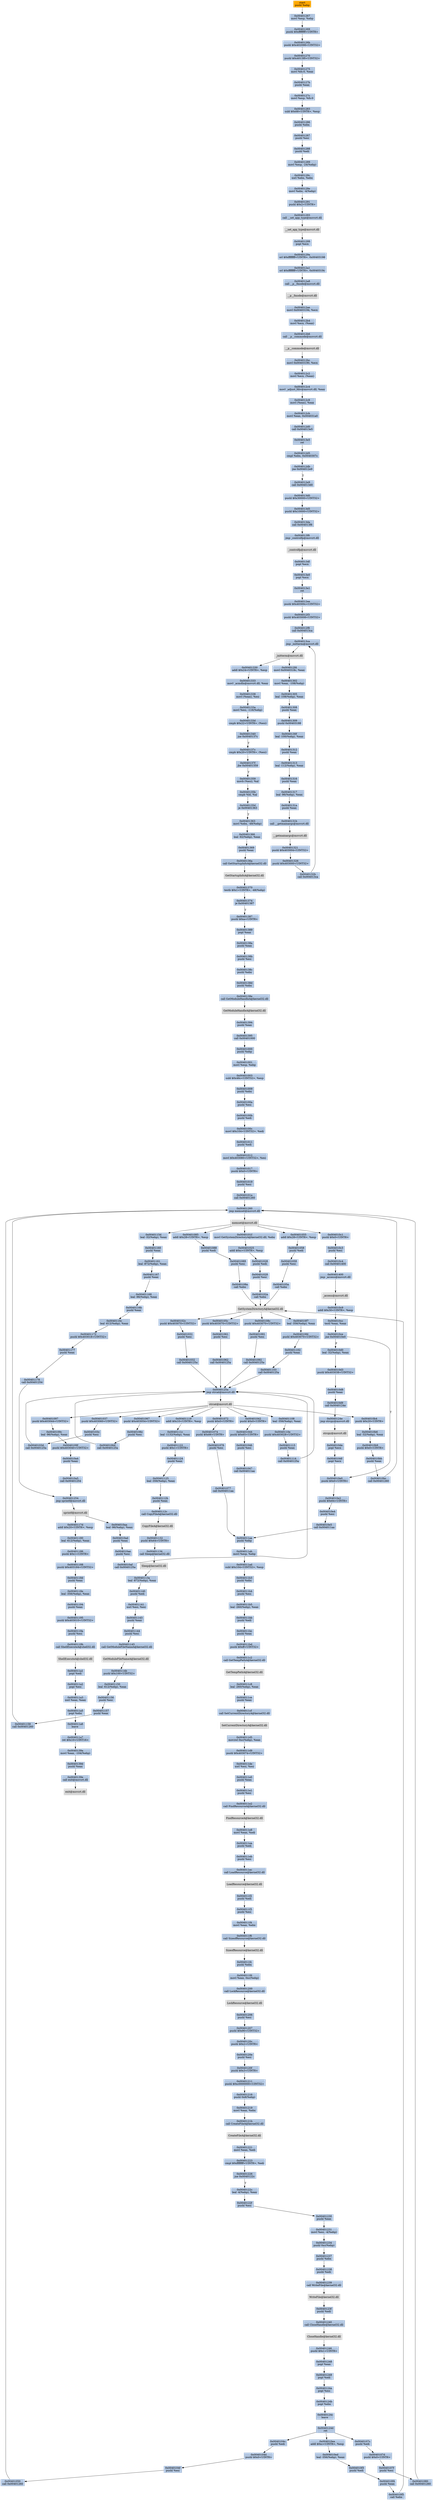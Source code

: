 digraph G {
node[shape=rectangle,style=filled,fillcolor=lightsteelblue,color=lightsteelblue]
bgcolor="transparent"
a0x00401266pushl_ebp[label="start\npushl %ebp",color="lightgrey",fillcolor="orange"];
a0x00401267movl_esp_ebp[label="0x00401267\nmovl %esp, %ebp"];
a0x00401269pushl_0xffffffffUINT8[label="0x00401269\npushl $0xffffffff<UINT8>"];
a0x0040126bpushl_0x402098UINT32[label="0x0040126b\npushl $0x402098<UINT32>"];
a0x00401270pushl_0x4013f0UINT32[label="0x00401270\npushl $0x4013f0<UINT32>"];
a0x00401275movl_fs_0_eax[label="0x00401275\nmovl %fs:0, %eax"];
a0x0040127bpushl_eax[label="0x0040127b\npushl %eax"];
a0x0040127cmovl_esp_fs_0[label="0x0040127c\nmovl %esp, %fs:0"];
a0x00401283subl_0x68UINT8_esp[label="0x00401283\nsubl $0x68<UINT8>, %esp"];
a0x00401286pushl_ebx[label="0x00401286\npushl %ebx"];
a0x00401287pushl_esi[label="0x00401287\npushl %esi"];
a0x00401288pushl_edi[label="0x00401288\npushl %edi"];
a0x00401289movl_esp__24ebp_[label="0x00401289\nmovl %esp, -24(%ebp)"];
a0x0040128cxorl_ebx_ebx[label="0x0040128c\nxorl %ebx, %ebx"];
a0x0040128emovl_ebx__4ebp_[label="0x0040128e\nmovl %ebx, -4(%ebp)"];
a0x00401291pushl_0x2UINT8[label="0x00401291\npushl $0x2<UINT8>"];
a0x00401293call___set_app_type_msvcrt_dll[label="0x00401293\ncall __set_app_type@msvcrt.dll"];
a__set_app_type_msvcrt_dll[label="__set_app_type@msvcrt.dll",color="lightgrey",fillcolor="lightgrey"];
a0x00401299popl_ecx[label="0x00401299\npopl %ecx"];
a0x0040129aorl_0xffffffffUINT8_0x00403198[label="0x0040129a\norl $0xffffffff<UINT8>, 0x00403198"];
a0x004012a1orl_0xffffffffUINT8_0x0040319c[label="0x004012a1\norl $0xffffffff<UINT8>, 0x0040319c"];
a0x004012a8call___p__fmode_msvcrt_dll[label="0x004012a8\ncall __p__fmode@msvcrt.dll"];
a__p__fmode_msvcrt_dll[label="__p__fmode@msvcrt.dll",color="lightgrey",fillcolor="lightgrey"];
a0x004012aemovl_0x00403194_ecx[label="0x004012ae\nmovl 0x00403194, %ecx"];
a0x004012b4movl_ecx_eax_[label="0x004012b4\nmovl %ecx, (%eax)"];
a0x004012b6call___p__commode_msvcrt_dll[label="0x004012b6\ncall __p__commode@msvcrt.dll"];
a__p__commode_msvcrt_dll[label="__p__commode@msvcrt.dll",color="lightgrey",fillcolor="lightgrey"];
a0x004012bcmovl_0x00403190_ecx[label="0x004012bc\nmovl 0x00403190, %ecx"];
a0x004012c2movl_ecx_eax_[label="0x004012c2\nmovl %ecx, (%eax)"];
a0x004012c4movl__adjust_fdiv_msvcrt_dll_eax[label="0x004012c4\nmovl _adjust_fdiv@msvcrt.dll, %eax"];
a0x004012c9movl_eax__eax[label="0x004012c9\nmovl (%eax), %eax"];
a0x004012cbmovl_eax_0x004031a0[label="0x004012cb\nmovl %eax, 0x004031a0"];
a0x004012d0call_0x004013e5[label="0x004012d0\ncall 0x004013e5"];
a0x004013e5ret[label="0x004013e5\nret"];
a0x004012d5cmpl_ebx_0x0040307c[label="0x004012d5\ncmpl %ebx, 0x0040307c"];
a0x004012dbjne_0x004012e9[label="0x004012db\njne 0x004012e9"];
a0x004012e9call_0x004013d0[label="0x004012e9\ncall 0x004013d0"];
a0x004013d0pushl_0x30000UINT32[label="0x004013d0\npushl $0x30000<UINT32>"];
a0x004013d5pushl_0x10000UINT32[label="0x004013d5\npushl $0x10000<UINT32>"];
a0x004013dacall_0x004013f6[label="0x004013da\ncall 0x004013f6"];
a0x004013f6jmp__controlfp_msvcrt_dll[label="0x004013f6\njmp _controlfp@msvcrt.dll"];
a_controlfp_msvcrt_dll[label="_controlfp@msvcrt.dll",color="lightgrey",fillcolor="lightgrey"];
a0x004013dfpopl_ecx[label="0x004013df\npopl %ecx"];
a0x004013e0popl_ecx[label="0x004013e0\npopl %ecx"];
a0x004013e1ret[label="0x004013e1\nret"];
a0x004012eepushl_0x40300cUINT32[label="0x004012ee\npushl $0x40300c<UINT32>"];
a0x004012f3pushl_0x403008UINT32[label="0x004012f3\npushl $0x403008<UINT32>"];
a0x004012f8call_0x004013ca[label="0x004012f8\ncall 0x004013ca"];
a0x004013cajmp__initterm_msvcrt_dll[label="0x004013ca\njmp _initterm@msvcrt.dll"];
a_initterm_msvcrt_dll[label="_initterm@msvcrt.dll",color="lightgrey",fillcolor="lightgrey"];
a0x004012fdmovl_0x0040318c_eax[label="0x004012fd\nmovl 0x0040318c, %eax"];
a0x00401302movl_eax__108ebp_[label="0x00401302\nmovl %eax, -108(%ebp)"];
a0x00401305leal__108ebp__eax[label="0x00401305\nleal -108(%ebp), %eax"];
a0x00401308pushl_eax[label="0x00401308\npushl %eax"];
a0x00401309pushl_0x00403188[label="0x00401309\npushl 0x00403188"];
a0x0040130fleal__100ebp__eax[label="0x0040130f\nleal -100(%ebp), %eax"];
a0x00401312pushl_eax[label="0x00401312\npushl %eax"];
a0x00401313leal__112ebp__eax[label="0x00401313\nleal -112(%ebp), %eax"];
a0x00401316pushl_eax[label="0x00401316\npushl %eax"];
a0x00401317leal__96ebp__eax[label="0x00401317\nleal -96(%ebp), %eax"];
a0x0040131apushl_eax[label="0x0040131a\npushl %eax"];
a0x0040131bcall___getmainargs_msvcrt_dll[label="0x0040131b\ncall __getmainargs@msvcrt.dll"];
a__getmainargs_msvcrt_dll[label="__getmainargs@msvcrt.dll",color="lightgrey",fillcolor="lightgrey"];
a0x00401321pushl_0x403004UINT32[label="0x00401321\npushl $0x403004<UINT32>"];
a0x00401326pushl_0x403000UINT32[label="0x00401326\npushl $0x403000<UINT32>"];
a0x0040132bcall_0x004013ca[label="0x0040132b\ncall 0x004013ca"];
a0x00401330addl_0x24UINT8_esp[label="0x00401330\naddl $0x24<UINT8>, %esp"];
a0x00401333movl__acmdln_msvcrt_dll_eax[label="0x00401333\nmovl _acmdln@msvcrt.dll, %eax"];
a0x00401338movl_eax__esi[label="0x00401338\nmovl (%eax), %esi"];
a0x0040133amovl_esi__116ebp_[label="0x0040133a\nmovl %esi, -116(%ebp)"];
a0x0040133dcmpb_0x22UINT8_esi_[label="0x0040133d\ncmpb $0x22<UINT8>, (%esi)"];
a0x00401340jne_0x0040137c[label="0x00401340\njne 0x0040137c"];
a0x0040137ccmpb_0x20UINT8_esi_[label="0x0040137c\ncmpb $0x20<UINT8>, (%esi)"];
a0x0040137fjbe_0x00401359[label="0x0040137f\njbe 0x00401359"];
a0x00401359movb_esi__al[label="0x00401359\nmovb (%esi), %al"];
a0x0040135bcmpb_bl_al[label="0x0040135b\ncmpb %bl, %al"];
a0x0040135dje_0x00401363[label="0x0040135d\nje 0x00401363"];
a0x00401363movl_ebx__48ebp_[label="0x00401363\nmovl %ebx, -48(%ebp)"];
a0x00401366leal__92ebp__eax[label="0x00401366\nleal -92(%ebp), %eax"];
a0x00401369pushl_eax[label="0x00401369\npushl %eax"];
a0x0040136acall_GetStartupInfoA_kernel32_dll[label="0x0040136a\ncall GetStartupInfoA@kernel32.dll"];
GetStartupInfoA_kernel32_dll[label="GetStartupInfoA@kernel32.dll",color="lightgrey",fillcolor="lightgrey"];
a0x00401370testb_0x1UINT8__48ebp_[label="0x00401370\ntestb $0x1<UINT8>, -48(%ebp)"];
a0x00401374je_0x00401387[label="0x00401374\nje 0x00401387"];
a0x00401387pushl_0xaUINT8[label="0x00401387\npushl $0xa<UINT8>"];
a0x00401389popl_eax[label="0x00401389\npopl %eax"];
a0x0040138apushl_eax[label="0x0040138a\npushl %eax"];
a0x0040138bpushl_esi[label="0x0040138b\npushl %esi"];
a0x0040138cpushl_ebx[label="0x0040138c\npushl %ebx"];
a0x0040138dpushl_ebx[label="0x0040138d\npushl %ebx"];
a0x0040138ecall_GetModuleHandleA_kernel32_dll[label="0x0040138e\ncall GetModuleHandleA@kernel32.dll"];
GetModuleHandleA_kernel32_dll[label="GetModuleHandleA@kernel32.dll",color="lightgrey",fillcolor="lightgrey"];
a0x00401394pushl_eax[label="0x00401394\npushl %eax"];
a0x00401395call_0x00401000[label="0x00401395\ncall 0x00401000"];
a0x00401000pushl_ebp[label="0x00401000\npushl %ebp"];
a0x00401001movl_esp_ebp[label="0x00401001\nmovl %esp, %ebp"];
a0x00401003subl_0x46cUINT32_esp[label="0x00401003\nsubl $0x46c<UINT32>, %esp"];
a0x00401009pushl_ebx[label="0x00401009\npushl %ebx"];
a0x0040100apushl_esi[label="0x0040100a\npushl %esi"];
a0x0040100bpushl_edi[label="0x0040100b\npushl %edi"];
a0x0040100cmovl_0x104UINT32_edi[label="0x0040100c\nmovl $0x104<UINT32>, %edi"];
a0x00401011pushl_edi[label="0x00401011\npushl %edi"];
a0x00401012movl_0x403080UINT32_esi[label="0x00401012\nmovl $0x403080<UINT32>, %esi"];
a0x00401017pushl_0x0UINT8[label="0x00401017\npushl $0x0<UINT8>"];
a0x00401019pushl_esi[label="0x00401019\npushl %esi"];
a0x0040101acall_0x00401260[label="0x0040101a\ncall 0x00401260"];
a0x00401260jmp_memset_msvcrt_dll[label="0x00401260\njmp memset@msvcrt.dll"];
memset_msvcrt_dll[label="memset@msvcrt.dll",color="lightgrey",fillcolor="lightgrey"];
a0x0040101fmovl_GetSystemDirectoryA_kernel32_dll_ebx[label="0x0040101f\nmovl GetSystemDirectoryA@kernel32.dll, %ebx"];
a0x00401025addl_0xcUINT8_esp[label="0x00401025\naddl $0xc<UINT8>, %esp"];
a0x00401028pushl_edi[label="0x00401028\npushl %edi"];
a0x00401029pushl_esi[label="0x00401029\npushl %esi"];
a0x0040102acall_ebx[label="0x0040102a\ncall %ebx"];
GetSystemDirectoryA_kernel32_dll[label="GetSystemDirectoryA@kernel32.dll",color="lightgrey",fillcolor="lightgrey"];
a0x0040102cpushl_0x403070UINT32[label="0x0040102c\npushl $0x403070<UINT32>"];
a0x00401031pushl_esi[label="0x00401031\npushl %esi"];
a0x00401032call_0x0040125a[label="0x00401032\ncall 0x0040125a"];
a0x0040125ajmp_strcat_msvcrt_dll[label="0x0040125a\njmp strcat@msvcrt.dll"];
strcat_msvcrt_dll[label="strcat@msvcrt.dll",color="lightgrey",fillcolor="lightgrey"];
a0x00401037pushl_0x403060UINT32[label="0x00401037\npushl $0x403060<UINT32>"];
a0x0040103cpushl_esi[label="0x0040103c\npushl %esi"];
a0x0040103dcall_0x0040125a[label="0x0040103d\ncall 0x0040125a"];
a0x00401042pushl_0x0UINT8[label="0x00401042\npushl $0x0<UINT8>"];
a0x00401044pushl_0x65UINT8[label="0x00401044\npushl $0x65<UINT8>"];
a0x00401046pushl_esi[label="0x00401046\npushl %esi"];
a0x00401047call_0x004011aa[label="0x00401047\ncall 0x004011aa"];
a0x004011aapushl_ebp[label="0x004011aa\npushl %ebp"];
a0x004011abmovl_esp_ebp[label="0x004011ab\nmovl %esp, %ebp"];
a0x004011adsubl_0x104UINT32_esp[label="0x004011ad\nsubl $0x104<UINT32>, %esp"];
a0x004011b3pushl_ebx[label="0x004011b3\npushl %ebx"];
a0x004011b4pushl_esi[label="0x004011b4\npushl %esi"];
a0x004011b5leal__260ebp__eax[label="0x004011b5\nleal -260(%ebp), %eax"];
a0x004011bbpushl_edi[label="0x004011bb\npushl %edi"];
a0x004011bcpushl_eax[label="0x004011bc\npushl %eax"];
a0x004011bdpushl_0xffUINT32[label="0x004011bd\npushl $0xff<UINT32>"];
a0x004011c2call_GetTempPathA_kernel32_dll[label="0x004011c2\ncall GetTempPathA@kernel32.dll"];
GetTempPathA_kernel32_dll[label="GetTempPathA@kernel32.dll",color="lightgrey",fillcolor="lightgrey"];
a0x004011c8leal__260ebp__eax[label="0x004011c8\nleal -260(%ebp), %eax"];
a0x004011cepushl_eax[label="0x004011ce\npushl %eax"];
a0x004011cfcall_SetCurrentDirectoryA_kernel32_dll[label="0x004011cf\ncall SetCurrentDirectoryA@kernel32.dll"];
SetCurrentDirectoryA_kernel32_dll[label="SetCurrentDirectoryA@kernel32.dll",color="lightgrey",fillcolor="lightgrey"];
a0x004011d5movzwl_0xcebp__eax[label="0x004011d5\nmovzwl 0xc(%ebp), %eax"];
a0x004011d9pushl_0x403074UINT32[label="0x004011d9\npushl $0x403074<UINT32>"];
a0x004011dexorl_esi_esi[label="0x004011de\nxorl %esi, %esi"];
a0x004011e0pushl_eax[label="0x004011e0\npushl %eax"];
a0x004011e1pushl_esi[label="0x004011e1\npushl %esi"];
a0x004011e2call_FindResourceA_kernel32_dll[label="0x004011e2\ncall FindResourceA@kernel32.dll"];
FindResourceA_kernel32_dll[label="FindResourceA@kernel32.dll",color="lightgrey",fillcolor="lightgrey"];
a0x004011e8movl_eax_edi[label="0x004011e8\nmovl %eax, %edi"];
a0x004011eapushl_edi[label="0x004011ea\npushl %edi"];
a0x004011ebpushl_esi[label="0x004011eb\npushl %esi"];
a0x004011eccall_LoadResource_kernel32_dll[label="0x004011ec\ncall LoadResource@kernel32.dll"];
LoadResource_kernel32_dll[label="LoadResource@kernel32.dll",color="lightgrey",fillcolor="lightgrey"];
a0x004011f2pushl_edi[label="0x004011f2\npushl %edi"];
a0x004011f3pushl_esi[label="0x004011f3\npushl %esi"];
a0x004011f4movl_eax_ebx[label="0x004011f4\nmovl %eax, %ebx"];
a0x004011f6call_SizeofResource_kernel32_dll[label="0x004011f6\ncall SizeofResource@kernel32.dll"];
SizeofResource_kernel32_dll[label="SizeofResource@kernel32.dll",color="lightgrey",fillcolor="lightgrey"];
a0x004011fcpushl_ebx[label="0x004011fc\npushl %ebx"];
a0x004011fdmovl_eax_0xcebp_[label="0x004011fd\nmovl %eax, 0xc(%ebp)"];
a0x00401200call_LockResource_kernel32_dll[label="0x00401200\ncall LockResource@kernel32.dll"];
LockResource_kernel32_dll[label="LockResource@kernel32.dll",color="lightgrey",fillcolor="lightgrey"];
a0x00401206pushl_esi[label="0x00401206\npushl %esi"];
a0x00401207pushl_0x90UINT32[label="0x00401207\npushl $0x90<UINT32>"];
a0x0040120cpushl_0x2UINT8[label="0x0040120c\npushl $0x2<UINT8>"];
a0x0040120epushl_esi[label="0x0040120e\npushl %esi"];
a0x0040120fpushl_0x3UINT8[label="0x0040120f\npushl $0x3<UINT8>"];
a0x00401211pushl_0xc0000000UINT32[label="0x00401211\npushl $0xc0000000<UINT32>"];
a0x00401216pushl_0x8ebp_[label="0x00401216\npushl 0x8(%ebp)"];
a0x00401219movl_eax_ebx[label="0x00401219\nmovl %eax, %ebx"];
a0x0040121bcall_CreateFileA_kernel32_dll[label="0x0040121b\ncall CreateFileA@kernel32.dll"];
CreateFileA_kernel32_dll[label="CreateFileA@kernel32.dll",color="lightgrey",fillcolor="lightgrey"];
a0x00401221movl_eax_edi[label="0x00401221\nmovl %eax, %edi"];
a0x00401223cmpl_0xffffffffUINT8_edi[label="0x00401223\ncmpl $0xffffffff<UINT8>, %edi"];
a0x00401226jne_0x0040122c[label="0x00401226\njne 0x0040122c"];
a0x0040122cleal__4ebp__eax[label="0x0040122c\nleal -4(%ebp), %eax"];
a0x0040122fpushl_esi[label="0x0040122f\npushl %esi"];
a0x00401230pushl_eax[label="0x00401230\npushl %eax"];
a0x00401231movl_esi__4ebp_[label="0x00401231\nmovl %esi, -4(%ebp)"];
a0x00401234pushl_0xcebp_[label="0x00401234\npushl 0xc(%ebp)"];
a0x00401237pushl_ebx[label="0x00401237\npushl %ebx"];
a0x00401238pushl_edi[label="0x00401238\npushl %edi"];
a0x00401239call_WriteFile_kernel32_dll[label="0x00401239\ncall WriteFile@kernel32.dll"];
WriteFile_kernel32_dll[label="WriteFile@kernel32.dll",color="lightgrey",fillcolor="lightgrey"];
a0x0040123fpushl_edi[label="0x0040123f\npushl %edi"];
a0x00401240call_CloseHandle_kernel32_dll[label="0x00401240\ncall CloseHandle@kernel32.dll"];
CloseHandle_kernel32_dll[label="CloseHandle@kernel32.dll",color="lightgrey",fillcolor="lightgrey"];
a0x00401246pushl_0x1UINT8[label="0x00401246\npushl $0x1<UINT8>"];
a0x00401248popl_eax[label="0x00401248\npopl %eax"];
a0x00401249popl_edi[label="0x00401249\npopl %edi"];
a0x0040124apopl_esi[label="0x0040124a\npopl %esi"];
a0x0040124bpopl_ebx[label="0x0040124b\npopl %ebx"];
a0x0040124cleave_[label="0x0040124c\nleave "];
a0x0040124dret[label="0x0040124d\nret"];
a0x0040104cpushl_edi[label="0x0040104c\npushl %edi"];
a0x0040104dpushl_0x0UINT8[label="0x0040104d\npushl $0x0<UINT8>"];
a0x0040104fpushl_esi[label="0x0040104f\npushl %esi"];
a0x00401050call_0x00401260[label="0x00401050\ncall 0x00401260"];
a0x00401055addl_0x28UINT8_esp[label="0x00401055\naddl $0x28<UINT8>, %esp"];
a0x00401058pushl_edi[label="0x00401058\npushl %edi"];
a0x00401059pushl_esi[label="0x00401059\npushl %esi"];
a0x0040105acall_ebx[label="0x0040105a\ncall %ebx"];
a0x0040105cpushl_0x403070UINT32[label="0x0040105c\npushl $0x403070<UINT32>"];
a0x00401061pushl_esi[label="0x00401061\npushl %esi"];
a0x00401062call_0x0040125a[label="0x00401062\ncall 0x0040125a"];
a0x00401067pushl_0x403054UINT32[label="0x00401067\npushl $0x403054<UINT32>"];
a0x0040106cpushl_esi[label="0x0040106c\npushl %esi"];
a0x0040106dcall_0x0040125a[label="0x0040106d\ncall 0x0040125a"];
a0x00401072pushl_0x0UINT8[label="0x00401072\npushl $0x0<UINT8>"];
a0x00401074pushl_0x66UINT8[label="0x00401074\npushl $0x66<UINT8>"];
a0x00401076pushl_esi[label="0x00401076\npushl %esi"];
a0x00401077call_0x004011aa[label="0x00401077\ncall 0x004011aa"];
a0x0040107cpushl_edi[label="0x0040107c\npushl %edi"];
a0x0040107dpushl_0x0UINT8[label="0x0040107d\npushl $0x0<UINT8>"];
a0x0040107fpushl_esi[label="0x0040107f\npushl %esi"];
a0x00401080call_0x00401260[label="0x00401080\ncall 0x00401260"];
a0x00401085addl_0x28UINT8_esp[label="0x00401085\naddl $0x28<UINT8>, %esp"];
a0x00401088pushl_edi[label="0x00401088\npushl %edi"];
a0x00401089pushl_esi[label="0x00401089\npushl %esi"];
a0x0040108acall_ebx[label="0x0040108a\ncall %ebx"];
a0x0040108cpushl_0x403070UINT32[label="0x0040108c\npushl $0x403070<UINT32>"];
a0x00401091pushl_esi[label="0x00401091\npushl %esi"];
a0x00401092call_0x0040125a[label="0x00401092\ncall 0x0040125a"];
a0x00401097pushl_0x403044UINT32[label="0x00401097\npushl $0x403044<UINT32>"];
a0x0040109cleal__96ebp__eax[label="0x0040109c\nleal -96(%ebp), %eax"];
a0x0040109fpushl_0x403040UINT32[label="0x0040109f\npushl $0x403040<UINT32>"];
a0x004010a4pushl_eax[label="0x004010a4\npushl %eax"];
a0x004010a5call_0x00401254[label="0x004010a5\ncall 0x00401254"];
a0x00401254jmp_sprintf_msvcrt_dll[label="0x00401254\njmp sprintf@msvcrt.dll"];
sprintf_msvcrt_dll[label="sprintf@msvcrt.dll",color="lightgrey",fillcolor="lightgrey"];
a0x004010aaleal__96ebp__eax[label="0x004010aa\nleal -96(%ebp), %eax"];
a0x004010adpushl_eax[label="0x004010ad\npushl %eax"];
a0x004010aepushl_esi[label="0x004010ae\npushl %esi"];
a0x004010afcall_0x0040125a[label="0x004010af\ncall 0x0040125a"];
a0x004010b4pushl_0x20UINT8[label="0x004010b4\npushl $0x20<UINT8>"];
a0x004010b6leal__32ebp__eax[label="0x004010b6\nleal -32(%ebp), %eax"];
a0x004010b9pushl_0x0UINT8[label="0x004010b9\npushl $0x0<UINT8>"];
a0x004010bbpushl_eax[label="0x004010bb\npushl %eax"];
a0x004010bccall_0x00401260[label="0x004010bc\ncall 0x00401260"];
a0x004010c1pushl_0x0UINT8[label="0x004010c1\npushl $0x0<UINT8>"];
a0x004010c3pushl_esi[label="0x004010c3\npushl %esi"];
a0x004010c4call_0x00401400[label="0x004010c4\ncall 0x00401400"];
a0x00401400jmp__access_msvcrt_dll[label="0x00401400\njmp _access@msvcrt.dll"];
a_access_msvcrt_dll[label="_access@msvcrt.dll",color="lightgrey",fillcolor="lightgrey"];
a0x004010c9addl_0x30UINT8_esp[label="0x004010c9\naddl $0x30<UINT8>, %esp"];
a0x004010cctestl_eax_eax[label="0x004010cc\ntestl %eax, %eax"];
a0x004010cejne_0x004010e0[label="0x004010ce\njne 0x004010e0"];
a0x004010d0leal__32ebp__eax[label="0x004010d0\nleal -32(%ebp), %eax"];
a0x004010e0pushl_0x0UINT8[label="0x004010e0\npushl $0x0<UINT8>"];
a0x004010e2pushl_0x64UINT8[label="0x004010e2\npushl $0x64<UINT8>"];
a0x004010e4pushl_esi[label="0x004010e4\npushl %esi"];
a0x004010e5call_0x004011aa[label="0x004010e5\ncall 0x004011aa"];
a0x004010eaaddl_0xcUINT8_esp[label="0x004010ea\naddl $0xc<UINT8>, %esp"];
a0x004010edleal__356ebp__eax[label="0x004010ed\nleal -356(%ebp), %eax"];
a0x004010f3pushl_edi[label="0x004010f3\npushl %edi"];
a0x004010f4pushl_eax[label="0x004010f4\npushl %eax"];
a0x004010f5call_ebx[label="0x004010f5\ncall %ebx"];
a0x004010f7leal__356ebp__eax[label="0x004010f7\nleal -356(%ebp), %eax"];
a0x004010fdpushl_0x403070UINT32[label="0x004010fd\npushl $0x403070<UINT32>"];
a0x00401102pushl_eax[label="0x00401102\npushl %eax"];
a0x00401103call_0x0040125a[label="0x00401103\ncall 0x0040125a"];
a0x00401108leal__356ebp__eax[label="0x00401108\nleal -356(%ebp), %eax"];
a0x0040110epushl_0x403028UINT32[label="0x0040110e\npushl $0x403028<UINT32>"];
a0x00401113pushl_eax[label="0x00401113\npushl %eax"];
a0x00401114call_0x0040125a[label="0x00401114\ncall 0x0040125a"];
a0x00401119addl_0x10UINT8_esp[label="0x00401119\naddl $0x10<UINT8>, %esp"];
a0x0040111cleal__1132ebp__eax[label="0x0040111c\nleal -1132(%ebp), %eax"];
a0x00401122pushl_0x1UINT8[label="0x00401122\npushl $0x1<UINT8>"];
a0x00401124pushl_eax[label="0x00401124\npushl %eax"];
a0x00401125leal__356ebp__eax[label="0x00401125\nleal -356(%ebp), %eax"];
a0x0040112bpushl_eax[label="0x0040112b\npushl %eax"];
a0x0040112ccall_CopyFileA_kernel32_dll[label="0x0040112c\ncall CopyFileA@kernel32.dll"];
CopyFileA_kernel32_dll[label="CopyFileA@kernel32.dll",color="lightgrey",fillcolor="lightgrey"];
a0x00401132pushl_0x64UINT8[label="0x00401132\npushl $0x64<UINT8>"];
a0x00401134call_Sleep_kernel32_dll[label="0x00401134\ncall Sleep@kernel32.dll"];
Sleep_kernel32_dll[label="Sleep@kernel32.dll",color="lightgrey",fillcolor="lightgrey"];
a0x0040113aleal__872ebp__eax[label="0x0040113a\nleal -872(%ebp), %eax"];
a0x00401140pushl_edi[label="0x00401140\npushl %edi"];
a0x00401141xorl_esi_esi[label="0x00401141\nxorl %esi, %esi"];
a0x00401143pushl_eax[label="0x00401143\npushl %eax"];
a0x00401144pushl_esi[label="0x00401144\npushl %esi"];
a0x00401145call_GetModuleFileNameA_kernel32_dll[label="0x00401145\ncall GetModuleFileNameA@kernel32.dll"];
GetModuleFileNameA_kernel32_dll[label="GetModuleFileNameA@kernel32.dll",color="lightgrey",fillcolor="lightgrey"];
a0x0040114bpushl_0x100UINT32[label="0x0040114b\npushl $0x100<UINT32>"];
a0x00401150leal__612ebp__eax[label="0x00401150\nleal -612(%ebp), %eax"];
a0x00401156pushl_esi[label="0x00401156\npushl %esi"];
a0x00401157pushl_eax[label="0x00401157\npushl %eax"];
a0x00401158call_0x00401260[label="0x00401158\ncall 0x00401260"];
a0x0040115dleal__32ebp__eax[label="0x0040115d\nleal -32(%ebp), %eax"];
a0x00401160pushl_eax[label="0x00401160\npushl %eax"];
a0x00401161leal__872ebp__eax[label="0x00401161\nleal -872(%ebp), %eax"];
a0x00401167pushl_eax[label="0x00401167\npushl %eax"];
a0x00401168leal__96ebp__eax[label="0x00401168\nleal -96(%ebp), %eax"];
a0x0040116bpushl_eax[label="0x0040116b\npushl %eax"];
a0x0040116cleal__612ebp__eax[label="0x0040116c\nleal -612(%ebp), %eax"];
a0x00401172pushl_0x403018UINT32[label="0x00401172\npushl $0x403018<UINT32>"];
a0x00401177pushl_eax[label="0x00401177\npushl %eax"];
a0x00401178call_0x00401254[label="0x00401178\ncall 0x00401254"];
a0x0040117daddl_0x20UINT8_esp[label="0x0040117d\naddl $0x20<UINT8>, %esp"];
a0x00401180leal__612ebp__eax[label="0x00401180\nleal -612(%ebp), %eax"];
a0x00401186pushl_0x1UINT8[label="0x00401186\npushl $0x1<UINT8>"];
a0x00401188pushl_0x403184UINT32[label="0x00401188\npushl $0x403184<UINT32>"];
a0x0040118dpushl_eax[label="0x0040118d\npushl %eax"];
a0x0040118eleal__356ebp__eax[label="0x0040118e\nleal -356(%ebp), %eax"];
a0x00401194pushl_eax[label="0x00401194\npushl %eax"];
a0x00401195pushl_0x403010UINT32[label="0x00401195\npushl $0x403010<UINT32>"];
a0x0040119apushl_esi[label="0x0040119a\npushl %esi"];
a0x0040119bcall_ShellExecuteA_shell32_dll[label="0x0040119b\ncall ShellExecuteA@shell32.dll"];
ShellExecuteA_shell32_dll[label="ShellExecuteA@shell32.dll",color="lightgrey",fillcolor="lightgrey"];
a0x004011a1popl_edi[label="0x004011a1\npopl %edi"];
a0x004011a2popl_esi[label="0x004011a2\npopl %esi"];
a0x004011a3xorl_eax_eax[label="0x004011a3\nxorl %eax, %eax"];
a0x004011a5popl_ebx[label="0x004011a5\npopl %ebx"];
a0x004011a6leave_[label="0x004011a6\nleave "];
a0x004011a7ret_0x10UINT16[label="0x004011a7\nret $0x10<UINT16>"];
a0x0040139amovl_eax__104ebp_[label="0x0040139a\nmovl %eax, -104(%ebp)"];
a0x0040139dpushl_eax[label="0x0040139d\npushl %eax"];
a0x0040139ecall_exit_msvcrt_dll[label="0x0040139e\ncall exit@msvcrt.dll"];
exit_msvcrt_dll[label="exit@msvcrt.dll",color="lightgrey",fillcolor="lightgrey"];
a0x004010d3pushl_0x403038UINT32[label="0x004010d3\npushl $0x403038<UINT32>"];
a0x004010d8pushl_eax[label="0x004010d8\npushl %eax"];
a0x004010d9call_0x0040124e[label="0x004010d9\ncall 0x0040124e"];
a0x0040124ejmp_strcpy_msvcrt_dll[label="0x0040124e\njmp strcpy@msvcrt.dll"];
strcpy_msvcrt_dll[label="strcpy@msvcrt.dll",color="lightgrey",fillcolor="lightgrey"];
a0x004010depopl_ecx[label="0x004010de\npopl %ecx"];
a0x004010dfpopl_ecx[label="0x004010df\npopl %ecx"];
a0x00401266pushl_ebp -> a0x00401267movl_esp_ebp [color="#000000"];
a0x00401267movl_esp_ebp -> a0x00401269pushl_0xffffffffUINT8 [color="#000000"];
a0x00401269pushl_0xffffffffUINT8 -> a0x0040126bpushl_0x402098UINT32 [color="#000000"];
a0x0040126bpushl_0x402098UINT32 -> a0x00401270pushl_0x4013f0UINT32 [color="#000000"];
a0x00401270pushl_0x4013f0UINT32 -> a0x00401275movl_fs_0_eax [color="#000000"];
a0x00401275movl_fs_0_eax -> a0x0040127bpushl_eax [color="#000000"];
a0x0040127bpushl_eax -> a0x0040127cmovl_esp_fs_0 [color="#000000"];
a0x0040127cmovl_esp_fs_0 -> a0x00401283subl_0x68UINT8_esp [color="#000000"];
a0x00401283subl_0x68UINT8_esp -> a0x00401286pushl_ebx [color="#000000"];
a0x00401286pushl_ebx -> a0x00401287pushl_esi [color="#000000"];
a0x00401287pushl_esi -> a0x00401288pushl_edi [color="#000000"];
a0x00401288pushl_edi -> a0x00401289movl_esp__24ebp_ [color="#000000"];
a0x00401289movl_esp__24ebp_ -> a0x0040128cxorl_ebx_ebx [color="#000000"];
a0x0040128cxorl_ebx_ebx -> a0x0040128emovl_ebx__4ebp_ [color="#000000"];
a0x0040128emovl_ebx__4ebp_ -> a0x00401291pushl_0x2UINT8 [color="#000000"];
a0x00401291pushl_0x2UINT8 -> a0x00401293call___set_app_type_msvcrt_dll [color="#000000"];
a0x00401293call___set_app_type_msvcrt_dll -> a__set_app_type_msvcrt_dll [color="#000000"];
a__set_app_type_msvcrt_dll -> a0x00401299popl_ecx [color="#000000"];
a0x00401299popl_ecx -> a0x0040129aorl_0xffffffffUINT8_0x00403198 [color="#000000"];
a0x0040129aorl_0xffffffffUINT8_0x00403198 -> a0x004012a1orl_0xffffffffUINT8_0x0040319c [color="#000000"];
a0x004012a1orl_0xffffffffUINT8_0x0040319c -> a0x004012a8call___p__fmode_msvcrt_dll [color="#000000"];
a0x004012a8call___p__fmode_msvcrt_dll -> a__p__fmode_msvcrt_dll [color="#000000"];
a__p__fmode_msvcrt_dll -> a0x004012aemovl_0x00403194_ecx [color="#000000"];
a0x004012aemovl_0x00403194_ecx -> a0x004012b4movl_ecx_eax_ [color="#000000"];
a0x004012b4movl_ecx_eax_ -> a0x004012b6call___p__commode_msvcrt_dll [color="#000000"];
a0x004012b6call___p__commode_msvcrt_dll -> a__p__commode_msvcrt_dll [color="#000000"];
a__p__commode_msvcrt_dll -> a0x004012bcmovl_0x00403190_ecx [color="#000000"];
a0x004012bcmovl_0x00403190_ecx -> a0x004012c2movl_ecx_eax_ [color="#000000"];
a0x004012c2movl_ecx_eax_ -> a0x004012c4movl__adjust_fdiv_msvcrt_dll_eax [color="#000000"];
a0x004012c4movl__adjust_fdiv_msvcrt_dll_eax -> a0x004012c9movl_eax__eax [color="#000000"];
a0x004012c9movl_eax__eax -> a0x004012cbmovl_eax_0x004031a0 [color="#000000"];
a0x004012cbmovl_eax_0x004031a0 -> a0x004012d0call_0x004013e5 [color="#000000"];
a0x004012d0call_0x004013e5 -> a0x004013e5ret [color="#000000"];
a0x004013e5ret -> a0x004012d5cmpl_ebx_0x0040307c [color="#000000"];
a0x004012d5cmpl_ebx_0x0040307c -> a0x004012dbjne_0x004012e9 [color="#000000"];
a0x004012dbjne_0x004012e9 -> a0x004012e9call_0x004013d0 [color="#000000",label="T"];
a0x004012e9call_0x004013d0 -> a0x004013d0pushl_0x30000UINT32 [color="#000000"];
a0x004013d0pushl_0x30000UINT32 -> a0x004013d5pushl_0x10000UINT32 [color="#000000"];
a0x004013d5pushl_0x10000UINT32 -> a0x004013dacall_0x004013f6 [color="#000000"];
a0x004013dacall_0x004013f6 -> a0x004013f6jmp__controlfp_msvcrt_dll [color="#000000"];
a0x004013f6jmp__controlfp_msvcrt_dll -> a_controlfp_msvcrt_dll [color="#000000"];
a_controlfp_msvcrt_dll -> a0x004013dfpopl_ecx [color="#000000"];
a0x004013dfpopl_ecx -> a0x004013e0popl_ecx [color="#000000"];
a0x004013e0popl_ecx -> a0x004013e1ret [color="#000000"];
a0x004013e1ret -> a0x004012eepushl_0x40300cUINT32 [color="#000000"];
a0x004012eepushl_0x40300cUINT32 -> a0x004012f3pushl_0x403008UINT32 [color="#000000"];
a0x004012f3pushl_0x403008UINT32 -> a0x004012f8call_0x004013ca [color="#000000"];
a0x004012f8call_0x004013ca -> a0x004013cajmp__initterm_msvcrt_dll [color="#000000"];
a0x004013cajmp__initterm_msvcrt_dll -> a_initterm_msvcrt_dll [color="#000000"];
a_initterm_msvcrt_dll -> a0x004012fdmovl_0x0040318c_eax [color="#000000"];
a0x004012fdmovl_0x0040318c_eax -> a0x00401302movl_eax__108ebp_ [color="#000000"];
a0x00401302movl_eax__108ebp_ -> a0x00401305leal__108ebp__eax [color="#000000"];
a0x00401305leal__108ebp__eax -> a0x00401308pushl_eax [color="#000000"];
a0x00401308pushl_eax -> a0x00401309pushl_0x00403188 [color="#000000"];
a0x00401309pushl_0x00403188 -> a0x0040130fleal__100ebp__eax [color="#000000"];
a0x0040130fleal__100ebp__eax -> a0x00401312pushl_eax [color="#000000"];
a0x00401312pushl_eax -> a0x00401313leal__112ebp__eax [color="#000000"];
a0x00401313leal__112ebp__eax -> a0x00401316pushl_eax [color="#000000"];
a0x00401316pushl_eax -> a0x00401317leal__96ebp__eax [color="#000000"];
a0x00401317leal__96ebp__eax -> a0x0040131apushl_eax [color="#000000"];
a0x0040131apushl_eax -> a0x0040131bcall___getmainargs_msvcrt_dll [color="#000000"];
a0x0040131bcall___getmainargs_msvcrt_dll -> a__getmainargs_msvcrt_dll [color="#000000"];
a__getmainargs_msvcrt_dll -> a0x00401321pushl_0x403004UINT32 [color="#000000"];
a0x00401321pushl_0x403004UINT32 -> a0x00401326pushl_0x403000UINT32 [color="#000000"];
a0x00401326pushl_0x403000UINT32 -> a0x0040132bcall_0x004013ca [color="#000000"];
a0x0040132bcall_0x004013ca -> a0x004013cajmp__initterm_msvcrt_dll [color="#000000"];
a_initterm_msvcrt_dll -> a0x00401330addl_0x24UINT8_esp [color="#000000"];
a0x00401330addl_0x24UINT8_esp -> a0x00401333movl__acmdln_msvcrt_dll_eax [color="#000000"];
a0x00401333movl__acmdln_msvcrt_dll_eax -> a0x00401338movl_eax__esi [color="#000000"];
a0x00401338movl_eax__esi -> a0x0040133amovl_esi__116ebp_ [color="#000000"];
a0x0040133amovl_esi__116ebp_ -> a0x0040133dcmpb_0x22UINT8_esi_ [color="#000000"];
a0x0040133dcmpb_0x22UINT8_esi_ -> a0x00401340jne_0x0040137c [color="#000000"];
a0x00401340jne_0x0040137c -> a0x0040137ccmpb_0x20UINT8_esi_ [color="#000000",label="T"];
a0x0040137ccmpb_0x20UINT8_esi_ -> a0x0040137fjbe_0x00401359 [color="#000000"];
a0x0040137fjbe_0x00401359 -> a0x00401359movb_esi__al [color="#000000",label="T"];
a0x00401359movb_esi__al -> a0x0040135bcmpb_bl_al [color="#000000"];
a0x0040135bcmpb_bl_al -> a0x0040135dje_0x00401363 [color="#000000"];
a0x0040135dje_0x00401363 -> a0x00401363movl_ebx__48ebp_ [color="#000000",label="T"];
a0x00401363movl_ebx__48ebp_ -> a0x00401366leal__92ebp__eax [color="#000000"];
a0x00401366leal__92ebp__eax -> a0x00401369pushl_eax [color="#000000"];
a0x00401369pushl_eax -> a0x0040136acall_GetStartupInfoA_kernel32_dll [color="#000000"];
a0x0040136acall_GetStartupInfoA_kernel32_dll -> GetStartupInfoA_kernel32_dll [color="#000000"];
GetStartupInfoA_kernel32_dll -> a0x00401370testb_0x1UINT8__48ebp_ [color="#000000"];
a0x00401370testb_0x1UINT8__48ebp_ -> a0x00401374je_0x00401387 [color="#000000"];
a0x00401374je_0x00401387 -> a0x00401387pushl_0xaUINT8 [color="#000000",label="T"];
a0x00401387pushl_0xaUINT8 -> a0x00401389popl_eax [color="#000000"];
a0x00401389popl_eax -> a0x0040138apushl_eax [color="#000000"];
a0x0040138apushl_eax -> a0x0040138bpushl_esi [color="#000000"];
a0x0040138bpushl_esi -> a0x0040138cpushl_ebx [color="#000000"];
a0x0040138cpushl_ebx -> a0x0040138dpushl_ebx [color="#000000"];
a0x0040138dpushl_ebx -> a0x0040138ecall_GetModuleHandleA_kernel32_dll [color="#000000"];
a0x0040138ecall_GetModuleHandleA_kernel32_dll -> GetModuleHandleA_kernel32_dll [color="#000000"];
GetModuleHandleA_kernel32_dll -> a0x00401394pushl_eax [color="#000000"];
a0x00401394pushl_eax -> a0x00401395call_0x00401000 [color="#000000"];
a0x00401395call_0x00401000 -> a0x00401000pushl_ebp [color="#000000"];
a0x00401000pushl_ebp -> a0x00401001movl_esp_ebp [color="#000000"];
a0x00401001movl_esp_ebp -> a0x00401003subl_0x46cUINT32_esp [color="#000000"];
a0x00401003subl_0x46cUINT32_esp -> a0x00401009pushl_ebx [color="#000000"];
a0x00401009pushl_ebx -> a0x0040100apushl_esi [color="#000000"];
a0x0040100apushl_esi -> a0x0040100bpushl_edi [color="#000000"];
a0x0040100bpushl_edi -> a0x0040100cmovl_0x104UINT32_edi [color="#000000"];
a0x0040100cmovl_0x104UINT32_edi -> a0x00401011pushl_edi [color="#000000"];
a0x00401011pushl_edi -> a0x00401012movl_0x403080UINT32_esi [color="#000000"];
a0x00401012movl_0x403080UINT32_esi -> a0x00401017pushl_0x0UINT8 [color="#000000"];
a0x00401017pushl_0x0UINT8 -> a0x00401019pushl_esi [color="#000000"];
a0x00401019pushl_esi -> a0x0040101acall_0x00401260 [color="#000000"];
a0x0040101acall_0x00401260 -> a0x00401260jmp_memset_msvcrt_dll [color="#000000"];
a0x00401260jmp_memset_msvcrt_dll -> memset_msvcrt_dll [color="#000000"];
memset_msvcrt_dll -> a0x0040101fmovl_GetSystemDirectoryA_kernel32_dll_ebx [color="#000000"];
a0x0040101fmovl_GetSystemDirectoryA_kernel32_dll_ebx -> a0x00401025addl_0xcUINT8_esp [color="#000000"];
a0x00401025addl_0xcUINT8_esp -> a0x00401028pushl_edi [color="#000000"];
a0x00401028pushl_edi -> a0x00401029pushl_esi [color="#000000"];
a0x00401029pushl_esi -> a0x0040102acall_ebx [color="#000000"];
a0x0040102acall_ebx -> GetSystemDirectoryA_kernel32_dll [color="#000000"];
GetSystemDirectoryA_kernel32_dll -> a0x0040102cpushl_0x403070UINT32 [color="#000000"];
a0x0040102cpushl_0x403070UINT32 -> a0x00401031pushl_esi [color="#000000"];
a0x00401031pushl_esi -> a0x00401032call_0x0040125a [color="#000000"];
a0x00401032call_0x0040125a -> a0x0040125ajmp_strcat_msvcrt_dll [color="#000000"];
a0x0040125ajmp_strcat_msvcrt_dll -> strcat_msvcrt_dll [color="#000000"];
strcat_msvcrt_dll -> a0x00401037pushl_0x403060UINT32 [color="#000000"];
a0x00401037pushl_0x403060UINT32 -> a0x0040103cpushl_esi [color="#000000"];
a0x0040103cpushl_esi -> a0x0040103dcall_0x0040125a [color="#000000"];
a0x0040103dcall_0x0040125a -> a0x0040125ajmp_strcat_msvcrt_dll [color="#000000"];
strcat_msvcrt_dll -> a0x00401042pushl_0x0UINT8 [color="#000000"];
a0x00401042pushl_0x0UINT8 -> a0x00401044pushl_0x65UINT8 [color="#000000"];
a0x00401044pushl_0x65UINT8 -> a0x00401046pushl_esi [color="#000000"];
a0x00401046pushl_esi -> a0x00401047call_0x004011aa [color="#000000"];
a0x00401047call_0x004011aa -> a0x004011aapushl_ebp [color="#000000"];
a0x004011aapushl_ebp -> a0x004011abmovl_esp_ebp [color="#000000"];
a0x004011abmovl_esp_ebp -> a0x004011adsubl_0x104UINT32_esp [color="#000000"];
a0x004011adsubl_0x104UINT32_esp -> a0x004011b3pushl_ebx [color="#000000"];
a0x004011b3pushl_ebx -> a0x004011b4pushl_esi [color="#000000"];
a0x004011b4pushl_esi -> a0x004011b5leal__260ebp__eax [color="#000000"];
a0x004011b5leal__260ebp__eax -> a0x004011bbpushl_edi [color="#000000"];
a0x004011bbpushl_edi -> a0x004011bcpushl_eax [color="#000000"];
a0x004011bcpushl_eax -> a0x004011bdpushl_0xffUINT32 [color="#000000"];
a0x004011bdpushl_0xffUINT32 -> a0x004011c2call_GetTempPathA_kernel32_dll [color="#000000"];
a0x004011c2call_GetTempPathA_kernel32_dll -> GetTempPathA_kernel32_dll [color="#000000"];
GetTempPathA_kernel32_dll -> a0x004011c8leal__260ebp__eax [color="#000000"];
a0x004011c8leal__260ebp__eax -> a0x004011cepushl_eax [color="#000000"];
a0x004011cepushl_eax -> a0x004011cfcall_SetCurrentDirectoryA_kernel32_dll [color="#000000"];
a0x004011cfcall_SetCurrentDirectoryA_kernel32_dll -> SetCurrentDirectoryA_kernel32_dll [color="#000000"];
SetCurrentDirectoryA_kernel32_dll -> a0x004011d5movzwl_0xcebp__eax [color="#000000"];
a0x004011d5movzwl_0xcebp__eax -> a0x004011d9pushl_0x403074UINT32 [color="#000000"];
a0x004011d9pushl_0x403074UINT32 -> a0x004011dexorl_esi_esi [color="#000000"];
a0x004011dexorl_esi_esi -> a0x004011e0pushl_eax [color="#000000"];
a0x004011e0pushl_eax -> a0x004011e1pushl_esi [color="#000000"];
a0x004011e1pushl_esi -> a0x004011e2call_FindResourceA_kernel32_dll [color="#000000"];
a0x004011e2call_FindResourceA_kernel32_dll -> FindResourceA_kernel32_dll [color="#000000"];
FindResourceA_kernel32_dll -> a0x004011e8movl_eax_edi [color="#000000"];
a0x004011e8movl_eax_edi -> a0x004011eapushl_edi [color="#000000"];
a0x004011eapushl_edi -> a0x004011ebpushl_esi [color="#000000"];
a0x004011ebpushl_esi -> a0x004011eccall_LoadResource_kernel32_dll [color="#000000"];
a0x004011eccall_LoadResource_kernel32_dll -> LoadResource_kernel32_dll [color="#000000"];
LoadResource_kernel32_dll -> a0x004011f2pushl_edi [color="#000000"];
a0x004011f2pushl_edi -> a0x004011f3pushl_esi [color="#000000"];
a0x004011f3pushl_esi -> a0x004011f4movl_eax_ebx [color="#000000"];
a0x004011f4movl_eax_ebx -> a0x004011f6call_SizeofResource_kernel32_dll [color="#000000"];
a0x004011f6call_SizeofResource_kernel32_dll -> SizeofResource_kernel32_dll [color="#000000"];
SizeofResource_kernel32_dll -> a0x004011fcpushl_ebx [color="#000000"];
a0x004011fcpushl_ebx -> a0x004011fdmovl_eax_0xcebp_ [color="#000000"];
a0x004011fdmovl_eax_0xcebp_ -> a0x00401200call_LockResource_kernel32_dll [color="#000000"];
a0x00401200call_LockResource_kernel32_dll -> LockResource_kernel32_dll [color="#000000"];
LockResource_kernel32_dll -> a0x00401206pushl_esi [color="#000000"];
a0x00401206pushl_esi -> a0x00401207pushl_0x90UINT32 [color="#000000"];
a0x00401207pushl_0x90UINT32 -> a0x0040120cpushl_0x2UINT8 [color="#000000"];
a0x0040120cpushl_0x2UINT8 -> a0x0040120epushl_esi [color="#000000"];
a0x0040120epushl_esi -> a0x0040120fpushl_0x3UINT8 [color="#000000"];
a0x0040120fpushl_0x3UINT8 -> a0x00401211pushl_0xc0000000UINT32 [color="#000000"];
a0x00401211pushl_0xc0000000UINT32 -> a0x00401216pushl_0x8ebp_ [color="#000000"];
a0x00401216pushl_0x8ebp_ -> a0x00401219movl_eax_ebx [color="#000000"];
a0x00401219movl_eax_ebx -> a0x0040121bcall_CreateFileA_kernel32_dll [color="#000000"];
a0x0040121bcall_CreateFileA_kernel32_dll -> CreateFileA_kernel32_dll [color="#000000"];
CreateFileA_kernel32_dll -> a0x00401221movl_eax_edi [color="#000000"];
a0x00401221movl_eax_edi -> a0x00401223cmpl_0xffffffffUINT8_edi [color="#000000"];
a0x00401223cmpl_0xffffffffUINT8_edi -> a0x00401226jne_0x0040122c [color="#000000"];
a0x00401226jne_0x0040122c -> a0x0040122cleal__4ebp__eax [color="#000000",label="T"];
a0x0040122cleal__4ebp__eax -> a0x0040122fpushl_esi [color="#000000"];
a0x0040122fpushl_esi -> a0x00401230pushl_eax [color="#000000"];
a0x00401230pushl_eax -> a0x00401231movl_esi__4ebp_ [color="#000000"];
a0x00401231movl_esi__4ebp_ -> a0x00401234pushl_0xcebp_ [color="#000000"];
a0x00401234pushl_0xcebp_ -> a0x00401237pushl_ebx [color="#000000"];
a0x00401237pushl_ebx -> a0x00401238pushl_edi [color="#000000"];
a0x00401238pushl_edi -> a0x00401239call_WriteFile_kernel32_dll [color="#000000"];
a0x00401239call_WriteFile_kernel32_dll -> WriteFile_kernel32_dll [color="#000000"];
WriteFile_kernel32_dll -> a0x0040123fpushl_edi [color="#000000"];
a0x0040123fpushl_edi -> a0x00401240call_CloseHandle_kernel32_dll [color="#000000"];
a0x00401240call_CloseHandle_kernel32_dll -> CloseHandle_kernel32_dll [color="#000000"];
CloseHandle_kernel32_dll -> a0x00401246pushl_0x1UINT8 [color="#000000"];
a0x00401246pushl_0x1UINT8 -> a0x00401248popl_eax [color="#000000"];
a0x00401248popl_eax -> a0x00401249popl_edi [color="#000000"];
a0x00401249popl_edi -> a0x0040124apopl_esi [color="#000000"];
a0x0040124apopl_esi -> a0x0040124bpopl_ebx [color="#000000"];
a0x0040124bpopl_ebx -> a0x0040124cleave_ [color="#000000"];
a0x0040124cleave_ -> a0x0040124dret [color="#000000"];
a0x0040124dret -> a0x0040104cpushl_edi [color="#000000"];
a0x0040104cpushl_edi -> a0x0040104dpushl_0x0UINT8 [color="#000000"];
a0x0040104dpushl_0x0UINT8 -> a0x0040104fpushl_esi [color="#000000"];
a0x0040104fpushl_esi -> a0x00401050call_0x00401260 [color="#000000"];
a0x00401050call_0x00401260 -> a0x00401260jmp_memset_msvcrt_dll [color="#000000"];
memset_msvcrt_dll -> a0x00401055addl_0x28UINT8_esp [color="#000000"];
a0x00401055addl_0x28UINT8_esp -> a0x00401058pushl_edi [color="#000000"];
a0x00401058pushl_edi -> a0x00401059pushl_esi [color="#000000"];
a0x00401059pushl_esi -> a0x0040105acall_ebx [color="#000000"];
a0x0040105acall_ebx -> GetSystemDirectoryA_kernel32_dll [color="#000000"];
GetSystemDirectoryA_kernel32_dll -> a0x0040105cpushl_0x403070UINT32 [color="#000000"];
a0x0040105cpushl_0x403070UINT32 -> a0x00401061pushl_esi [color="#000000"];
a0x00401061pushl_esi -> a0x00401062call_0x0040125a [color="#000000"];
a0x00401062call_0x0040125a -> a0x0040125ajmp_strcat_msvcrt_dll [color="#000000"];
strcat_msvcrt_dll -> a0x00401067pushl_0x403054UINT32 [color="#000000"];
a0x00401067pushl_0x403054UINT32 -> a0x0040106cpushl_esi [color="#000000"];
a0x0040106cpushl_esi -> a0x0040106dcall_0x0040125a [color="#000000"];
a0x0040106dcall_0x0040125a -> a0x0040125ajmp_strcat_msvcrt_dll [color="#000000"];
strcat_msvcrt_dll -> a0x00401072pushl_0x0UINT8 [color="#000000"];
a0x00401072pushl_0x0UINT8 -> a0x00401074pushl_0x66UINT8 [color="#000000"];
a0x00401074pushl_0x66UINT8 -> a0x00401076pushl_esi [color="#000000"];
a0x00401076pushl_esi -> a0x00401077call_0x004011aa [color="#000000"];
a0x00401077call_0x004011aa -> a0x004011aapushl_ebp [color="#000000"];
a0x0040124dret -> a0x0040107cpushl_edi [color="#000000"];
a0x0040107cpushl_edi -> a0x0040107dpushl_0x0UINT8 [color="#000000"];
a0x0040107dpushl_0x0UINT8 -> a0x0040107fpushl_esi [color="#000000"];
a0x0040107fpushl_esi -> a0x00401080call_0x00401260 [color="#000000"];
a0x00401080call_0x00401260 -> a0x00401260jmp_memset_msvcrt_dll [color="#000000"];
memset_msvcrt_dll -> a0x00401085addl_0x28UINT8_esp [color="#000000"];
a0x00401085addl_0x28UINT8_esp -> a0x00401088pushl_edi [color="#000000"];
a0x00401088pushl_edi -> a0x00401089pushl_esi [color="#000000"];
a0x00401089pushl_esi -> a0x0040108acall_ebx [color="#000000"];
a0x0040108acall_ebx -> GetSystemDirectoryA_kernel32_dll [color="#000000"];
GetSystemDirectoryA_kernel32_dll -> a0x0040108cpushl_0x403070UINT32 [color="#000000"];
a0x0040108cpushl_0x403070UINT32 -> a0x00401091pushl_esi [color="#000000"];
a0x00401091pushl_esi -> a0x00401092call_0x0040125a [color="#000000"];
a0x00401092call_0x0040125a -> a0x0040125ajmp_strcat_msvcrt_dll [color="#000000"];
strcat_msvcrt_dll -> a0x00401097pushl_0x403044UINT32 [color="#000000"];
a0x00401097pushl_0x403044UINT32 -> a0x0040109cleal__96ebp__eax [color="#000000"];
a0x0040109cleal__96ebp__eax -> a0x0040109fpushl_0x403040UINT32 [color="#000000"];
a0x0040109fpushl_0x403040UINT32 -> a0x004010a4pushl_eax [color="#000000"];
a0x004010a4pushl_eax -> a0x004010a5call_0x00401254 [color="#000000"];
a0x004010a5call_0x00401254 -> a0x00401254jmp_sprintf_msvcrt_dll [color="#000000"];
a0x00401254jmp_sprintf_msvcrt_dll -> sprintf_msvcrt_dll [color="#000000"];
sprintf_msvcrt_dll -> a0x004010aaleal__96ebp__eax [color="#000000"];
a0x004010aaleal__96ebp__eax -> a0x004010adpushl_eax [color="#000000"];
a0x004010adpushl_eax -> a0x004010aepushl_esi [color="#000000"];
a0x004010aepushl_esi -> a0x004010afcall_0x0040125a [color="#000000"];
a0x004010afcall_0x0040125a -> a0x0040125ajmp_strcat_msvcrt_dll [color="#000000"];
strcat_msvcrt_dll -> a0x004010b4pushl_0x20UINT8 [color="#000000"];
a0x004010b4pushl_0x20UINT8 -> a0x004010b6leal__32ebp__eax [color="#000000"];
a0x004010b6leal__32ebp__eax -> a0x004010b9pushl_0x0UINT8 [color="#000000"];
a0x004010b9pushl_0x0UINT8 -> a0x004010bbpushl_eax [color="#000000"];
a0x004010bbpushl_eax -> a0x004010bccall_0x00401260 [color="#000000"];
a0x004010bccall_0x00401260 -> a0x00401260jmp_memset_msvcrt_dll [color="#000000"];
memset_msvcrt_dll -> a0x004010c1pushl_0x0UINT8 [color="#000000"];
a0x004010c1pushl_0x0UINT8 -> a0x004010c3pushl_esi [color="#000000"];
a0x004010c3pushl_esi -> a0x004010c4call_0x00401400 [color="#000000"];
a0x004010c4call_0x00401400 -> a0x00401400jmp__access_msvcrt_dll [color="#000000"];
a0x00401400jmp__access_msvcrt_dll -> a_access_msvcrt_dll [color="#000000"];
a_access_msvcrt_dll -> a0x004010c9addl_0x30UINT8_esp [color="#000000"];
a0x004010c9addl_0x30UINT8_esp -> a0x004010cctestl_eax_eax [color="#000000"];
a0x004010cctestl_eax_eax -> a0x004010cejne_0x004010e0 [color="#000000"];
a0x004010cejne_0x004010e0 -> a0x004010d0leal__32ebp__eax [color="#000000",label="F"];
a0x004010cejne_0x004010e0 -> a0x004010e0pushl_0x0UINT8 [color="#000000",label="T"];
a0x004010e0pushl_0x0UINT8 -> a0x004010e2pushl_0x64UINT8 [color="#000000"];
a0x004010e2pushl_0x64UINT8 -> a0x004010e4pushl_esi [color="#000000"];
a0x004010e4pushl_esi -> a0x004010e5call_0x004011aa [color="#000000"];
a0x004010e5call_0x004011aa -> a0x004011aapushl_ebp [color="#000000"];
a0x0040124dret -> a0x004010eaaddl_0xcUINT8_esp [color="#000000"];
a0x004010eaaddl_0xcUINT8_esp -> a0x004010edleal__356ebp__eax [color="#000000"];
a0x004010edleal__356ebp__eax -> a0x004010f3pushl_edi [color="#000000"];
a0x004010f3pushl_edi -> a0x004010f4pushl_eax [color="#000000"];
a0x004010f4pushl_eax -> a0x004010f5call_ebx [color="#000000"];
a0x004010f5call_ebx -> GetSystemDirectoryA_kernel32_dll [color="#000000"];
GetSystemDirectoryA_kernel32_dll -> a0x004010f7leal__356ebp__eax [color="#000000"];
a0x004010f7leal__356ebp__eax -> a0x004010fdpushl_0x403070UINT32 [color="#000000"];
a0x004010fdpushl_0x403070UINT32 -> a0x00401102pushl_eax [color="#000000"];
a0x00401102pushl_eax -> a0x00401103call_0x0040125a [color="#000000"];
a0x00401103call_0x0040125a -> a0x0040125ajmp_strcat_msvcrt_dll [color="#000000"];
strcat_msvcrt_dll -> a0x00401108leal__356ebp__eax [color="#000000"];
a0x00401108leal__356ebp__eax -> a0x0040110epushl_0x403028UINT32 [color="#000000"];
a0x0040110epushl_0x403028UINT32 -> a0x00401113pushl_eax [color="#000000"];
a0x00401113pushl_eax -> a0x00401114call_0x0040125a [color="#000000"];
a0x00401114call_0x0040125a -> a0x0040125ajmp_strcat_msvcrt_dll [color="#000000"];
strcat_msvcrt_dll -> a0x00401119addl_0x10UINT8_esp [color="#000000"];
a0x00401119addl_0x10UINT8_esp -> a0x0040111cleal__1132ebp__eax [color="#000000"];
a0x0040111cleal__1132ebp__eax -> a0x00401122pushl_0x1UINT8 [color="#000000"];
a0x00401122pushl_0x1UINT8 -> a0x00401124pushl_eax [color="#000000"];
a0x00401124pushl_eax -> a0x00401125leal__356ebp__eax [color="#000000"];
a0x00401125leal__356ebp__eax -> a0x0040112bpushl_eax [color="#000000"];
a0x0040112bpushl_eax -> a0x0040112ccall_CopyFileA_kernel32_dll [color="#000000"];
a0x0040112ccall_CopyFileA_kernel32_dll -> CopyFileA_kernel32_dll [color="#000000"];
CopyFileA_kernel32_dll -> a0x00401132pushl_0x64UINT8 [color="#000000"];
a0x00401132pushl_0x64UINT8 -> a0x00401134call_Sleep_kernel32_dll [color="#000000"];
a0x00401134call_Sleep_kernel32_dll -> Sleep_kernel32_dll [color="#000000"];
Sleep_kernel32_dll -> a0x0040113aleal__872ebp__eax [color="#000000"];
a0x0040113aleal__872ebp__eax -> a0x00401140pushl_edi [color="#000000"];
a0x00401140pushl_edi -> a0x00401141xorl_esi_esi [color="#000000"];
a0x00401141xorl_esi_esi -> a0x00401143pushl_eax [color="#000000"];
a0x00401143pushl_eax -> a0x00401144pushl_esi [color="#000000"];
a0x00401144pushl_esi -> a0x00401145call_GetModuleFileNameA_kernel32_dll [color="#000000"];
a0x00401145call_GetModuleFileNameA_kernel32_dll -> GetModuleFileNameA_kernel32_dll [color="#000000"];
GetModuleFileNameA_kernel32_dll -> a0x0040114bpushl_0x100UINT32 [color="#000000"];
a0x0040114bpushl_0x100UINT32 -> a0x00401150leal__612ebp__eax [color="#000000"];
a0x00401150leal__612ebp__eax -> a0x00401156pushl_esi [color="#000000"];
a0x00401156pushl_esi -> a0x00401157pushl_eax [color="#000000"];
a0x00401157pushl_eax -> a0x00401158call_0x00401260 [color="#000000"];
a0x00401158call_0x00401260 -> a0x00401260jmp_memset_msvcrt_dll [color="#000000"];
memset_msvcrt_dll -> a0x0040115dleal__32ebp__eax [color="#000000"];
a0x0040115dleal__32ebp__eax -> a0x00401160pushl_eax [color="#000000"];
a0x00401160pushl_eax -> a0x00401161leal__872ebp__eax [color="#000000"];
a0x00401161leal__872ebp__eax -> a0x00401167pushl_eax [color="#000000"];
a0x00401167pushl_eax -> a0x00401168leal__96ebp__eax [color="#000000"];
a0x00401168leal__96ebp__eax -> a0x0040116bpushl_eax [color="#000000"];
a0x0040116bpushl_eax -> a0x0040116cleal__612ebp__eax [color="#000000"];
a0x0040116cleal__612ebp__eax -> a0x00401172pushl_0x403018UINT32 [color="#000000"];
a0x00401172pushl_0x403018UINT32 -> a0x00401177pushl_eax [color="#000000"];
a0x00401177pushl_eax -> a0x00401178call_0x00401254 [color="#000000"];
a0x00401178call_0x00401254 -> a0x00401254jmp_sprintf_msvcrt_dll [color="#000000"];
sprintf_msvcrt_dll -> a0x0040117daddl_0x20UINT8_esp [color="#000000"];
a0x0040117daddl_0x20UINT8_esp -> a0x00401180leal__612ebp__eax [color="#000000"];
a0x00401180leal__612ebp__eax -> a0x00401186pushl_0x1UINT8 [color="#000000"];
a0x00401186pushl_0x1UINT8 -> a0x00401188pushl_0x403184UINT32 [color="#000000"];
a0x00401188pushl_0x403184UINT32 -> a0x0040118dpushl_eax [color="#000000"];
a0x0040118dpushl_eax -> a0x0040118eleal__356ebp__eax [color="#000000"];
a0x0040118eleal__356ebp__eax -> a0x00401194pushl_eax [color="#000000"];
a0x00401194pushl_eax -> a0x00401195pushl_0x403010UINT32 [color="#000000"];
a0x00401195pushl_0x403010UINT32 -> a0x0040119apushl_esi [color="#000000"];
a0x0040119apushl_esi -> a0x0040119bcall_ShellExecuteA_shell32_dll [color="#000000"];
a0x0040119bcall_ShellExecuteA_shell32_dll -> ShellExecuteA_shell32_dll [color="#000000"];
ShellExecuteA_shell32_dll -> a0x004011a1popl_edi [color="#000000"];
a0x004011a1popl_edi -> a0x004011a2popl_esi [color="#000000"];
a0x004011a2popl_esi -> a0x004011a3xorl_eax_eax [color="#000000"];
a0x004011a3xorl_eax_eax -> a0x004011a5popl_ebx [color="#000000"];
a0x004011a5popl_ebx -> a0x004011a6leave_ [color="#000000"];
a0x004011a6leave_ -> a0x004011a7ret_0x10UINT16 [color="#000000"];
a0x004011a7ret_0x10UINT16 -> a0x0040139amovl_eax__104ebp_ [color="#000000"];
a0x0040139amovl_eax__104ebp_ -> a0x0040139dpushl_eax [color="#000000"];
a0x0040139dpushl_eax -> a0x0040139ecall_exit_msvcrt_dll [color="#000000"];
a0x0040139ecall_exit_msvcrt_dll -> exit_msvcrt_dll [color="#000000"];
a0x004010d0leal__32ebp__eax -> a0x004010d3pushl_0x403038UINT32 [color="#000000"];
a0x004010d3pushl_0x403038UINT32 -> a0x004010d8pushl_eax [color="#000000"];
a0x004010d8pushl_eax -> a0x004010d9call_0x0040124e [color="#000000"];
a0x004010d9call_0x0040124e -> a0x0040124ejmp_strcpy_msvcrt_dll [color="#000000"];
a0x0040124ejmp_strcpy_msvcrt_dll -> strcpy_msvcrt_dll [color="#000000"];
strcpy_msvcrt_dll -> a0x004010depopl_ecx [color="#000000"];
a0x004010depopl_ecx -> a0x004010dfpopl_ecx [color="#000000"];
a0x004010dfpopl_ecx -> a0x004010e0pushl_0x0UINT8 [color="#000000"];
}
